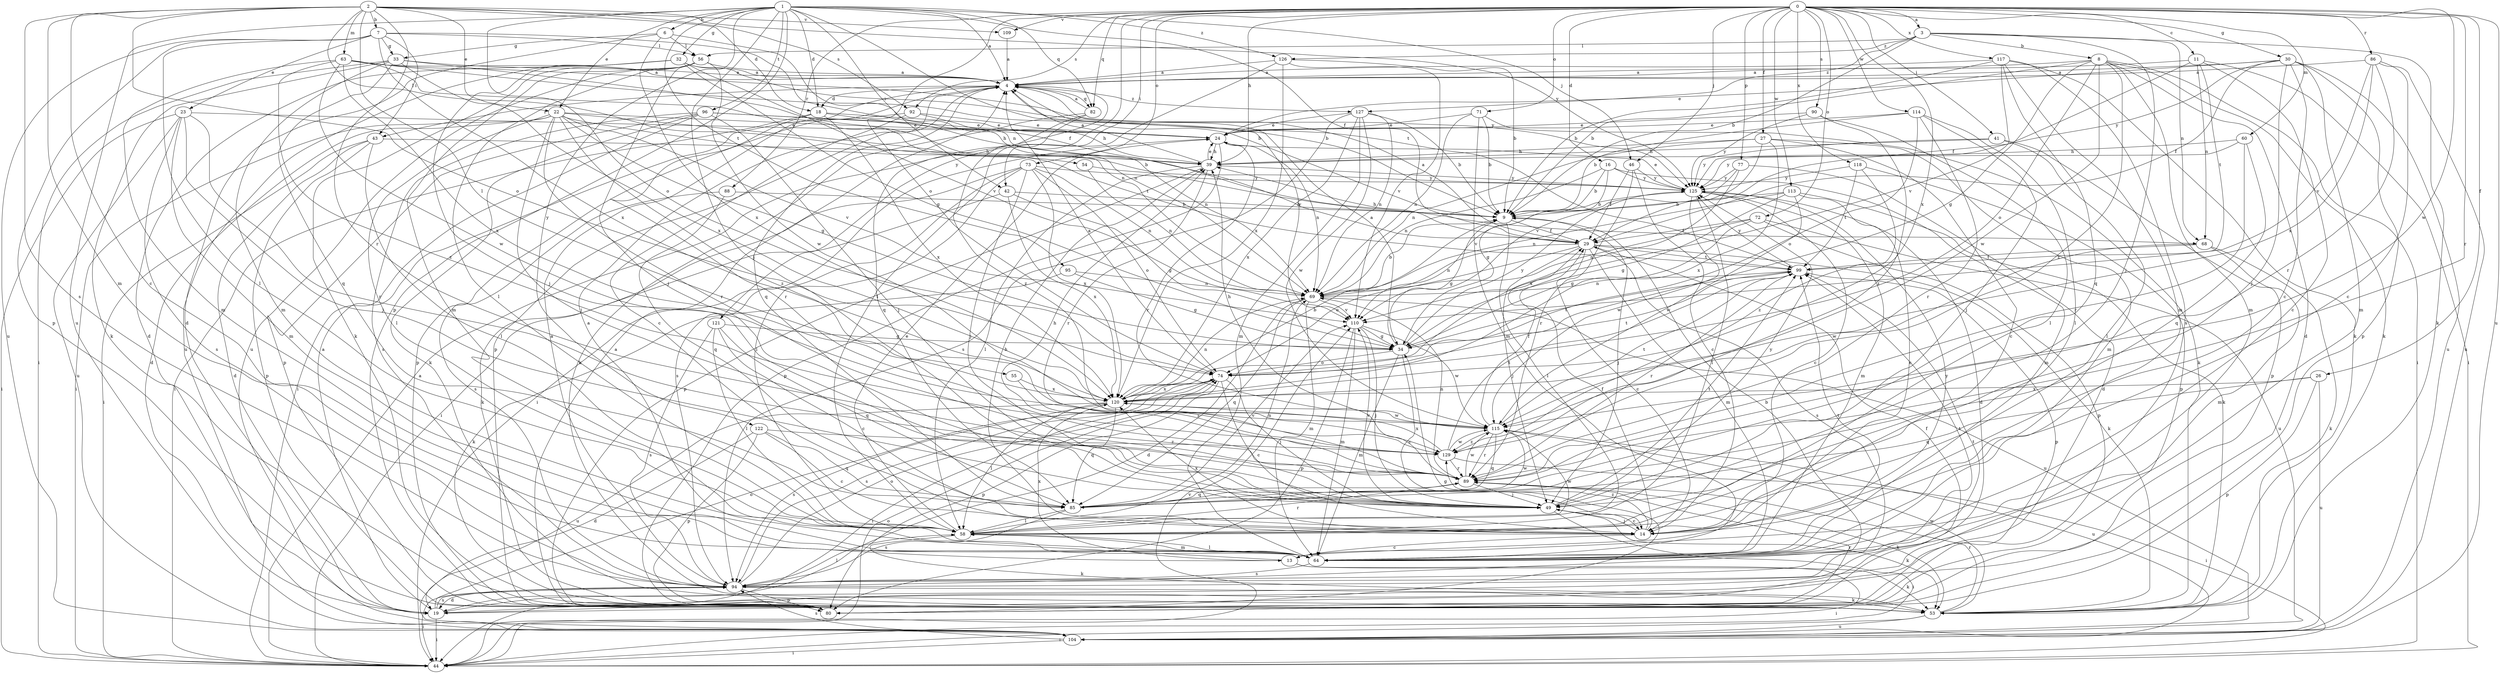 strict digraph  {
0;
1;
2;
3;
4;
6;
7;
8;
9;
11;
13;
14;
16;
18;
19;
22;
23;
24;
26;
27;
29;
30;
32;
33;
34;
39;
41;
42;
43;
44;
46;
49;
53;
54;
55;
56;
58;
60;
63;
64;
68;
69;
71;
72;
73;
74;
77;
80;
82;
85;
86;
88;
89;
90;
92;
94;
95;
96;
99;
104;
109;
110;
113;
114;
115;
117;
118;
120;
121;
122;
125;
126;
127;
129;
0 -> 3  [label=a];
0 -> 11  [label=c];
0 -> 16  [label=d];
0 -> 26  [label=f];
0 -> 27  [label=f];
0 -> 30  [label=g];
0 -> 39  [label=h];
0 -> 41  [label=i];
0 -> 42  [label=i];
0 -> 46  [label=j];
0 -> 60  [label=m];
0 -> 71  [label=o];
0 -> 72  [label=o];
0 -> 73  [label=o];
0 -> 74  [label=o];
0 -> 77  [label=p];
0 -> 82  [label=q];
0 -> 86  [label=r];
0 -> 88  [label=r];
0 -> 89  [label=r];
0 -> 90  [label=s];
0 -> 92  [label=s];
0 -> 104  [label=u];
0 -> 109  [label=v];
0 -> 113  [label=w];
0 -> 114  [label=w];
0 -> 115  [label=w];
0 -> 117  [label=x];
0 -> 118  [label=x];
0 -> 120  [label=x];
0 -> 121  [label=y];
1 -> 4  [label=a];
1 -> 6  [label=b];
1 -> 18  [label=d];
1 -> 22  [label=e];
1 -> 29  [label=f];
1 -> 32  [label=g];
1 -> 42  [label=i];
1 -> 46  [label=j];
1 -> 49  [label=j];
1 -> 74  [label=o];
1 -> 80  [label=p];
1 -> 82  [label=q];
1 -> 95  [label=t];
1 -> 96  [label=t];
1 -> 99  [label=t];
1 -> 104  [label=u];
1 -> 122  [label=y];
1 -> 126  [label=z];
2 -> 7  [label=b];
2 -> 13  [label=c];
2 -> 18  [label=d];
2 -> 22  [label=e];
2 -> 54  [label=l];
2 -> 55  [label=l];
2 -> 63  [label=m];
2 -> 64  [label=m];
2 -> 74  [label=o];
2 -> 89  [label=r];
2 -> 92  [label=s];
2 -> 94  [label=s];
2 -> 109  [label=v];
2 -> 125  [label=y];
3 -> 8  [label=b];
3 -> 9  [label=b];
3 -> 49  [label=j];
3 -> 53  [label=k];
3 -> 56  [label=l];
3 -> 68  [label=n];
3 -> 126  [label=z];
3 -> 127  [label=z];
4 -> 18  [label=d];
4 -> 43  [label=i];
4 -> 80  [label=p];
4 -> 82  [label=q];
4 -> 85  [label=q];
4 -> 110  [label=v];
4 -> 127  [label=z];
6 -> 19  [label=d];
6 -> 29  [label=f];
6 -> 33  [label=g];
6 -> 56  [label=l];
6 -> 120  [label=x];
7 -> 23  [label=e];
7 -> 33  [label=g];
7 -> 43  [label=i];
7 -> 56  [label=l];
7 -> 58  [label=l];
7 -> 68  [label=n];
7 -> 80  [label=p];
7 -> 104  [label=u];
7 -> 120  [label=x];
8 -> 4  [label=a];
8 -> 9  [label=b];
8 -> 19  [label=d];
8 -> 34  [label=g];
8 -> 44  [label=i];
8 -> 53  [label=k];
8 -> 64  [label=m];
8 -> 74  [label=o];
8 -> 115  [label=w];
8 -> 129  [label=z];
9 -> 29  [label=f];
9 -> 34  [label=g];
9 -> 49  [label=j];
9 -> 58  [label=l];
11 -> 4  [label=a];
11 -> 13  [label=c];
11 -> 29  [label=f];
11 -> 44  [label=i];
11 -> 68  [label=n];
11 -> 99  [label=t];
13 -> 4  [label=a];
13 -> 44  [label=i];
13 -> 53  [label=k];
13 -> 120  [label=x];
13 -> 125  [label=y];
14 -> 13  [label=c];
14 -> 29  [label=f];
14 -> 39  [label=h];
14 -> 49  [label=j];
14 -> 120  [label=x];
14 -> 129  [label=z];
16 -> 9  [label=b];
16 -> 34  [label=g];
16 -> 64  [label=m];
16 -> 69  [label=n];
16 -> 125  [label=y];
18 -> 24  [label=e];
18 -> 44  [label=i];
18 -> 69  [label=n];
18 -> 89  [label=r];
18 -> 120  [label=x];
19 -> 4  [label=a];
19 -> 44  [label=i];
19 -> 74  [label=o];
19 -> 94  [label=s];
19 -> 99  [label=t];
22 -> 9  [label=b];
22 -> 19  [label=d];
22 -> 24  [label=e];
22 -> 34  [label=g];
22 -> 44  [label=i];
22 -> 49  [label=j];
22 -> 58  [label=l];
22 -> 89  [label=r];
22 -> 99  [label=t];
22 -> 110  [label=v];
22 -> 129  [label=z];
23 -> 24  [label=e];
23 -> 44  [label=i];
23 -> 49  [label=j];
23 -> 64  [label=m];
23 -> 89  [label=r];
23 -> 94  [label=s];
23 -> 104  [label=u];
24 -> 39  [label=h];
24 -> 44  [label=i];
24 -> 69  [label=n];
24 -> 80  [label=p];
24 -> 89  [label=r];
26 -> 80  [label=p];
26 -> 85  [label=q];
26 -> 104  [label=u];
26 -> 120  [label=x];
27 -> 14  [label=c];
27 -> 39  [label=h];
27 -> 64  [label=m];
27 -> 69  [label=n];
27 -> 110  [label=v];
27 -> 120  [label=x];
29 -> 4  [label=a];
29 -> 14  [label=c];
29 -> 39  [label=h];
29 -> 49  [label=j];
29 -> 53  [label=k];
29 -> 64  [label=m];
29 -> 69  [label=n];
29 -> 74  [label=o];
29 -> 94  [label=s];
29 -> 99  [label=t];
30 -> 4  [label=a];
30 -> 14  [label=c];
30 -> 24  [label=e];
30 -> 29  [label=f];
30 -> 49  [label=j];
30 -> 64  [label=m];
30 -> 80  [label=p];
30 -> 104  [label=u];
30 -> 125  [label=y];
32 -> 4  [label=a];
32 -> 9  [label=b];
32 -> 19  [label=d];
32 -> 34  [label=g];
32 -> 49  [label=j];
32 -> 104  [label=u];
32 -> 110  [label=v];
33 -> 4  [label=a];
33 -> 44  [label=i];
33 -> 53  [label=k];
33 -> 64  [label=m];
33 -> 69  [label=n];
33 -> 85  [label=q];
33 -> 120  [label=x];
34 -> 4  [label=a];
34 -> 14  [label=c];
34 -> 64  [label=m];
34 -> 74  [label=o];
34 -> 99  [label=t];
34 -> 125  [label=y];
39 -> 4  [label=a];
39 -> 24  [label=e];
39 -> 58  [label=l];
39 -> 80  [label=p];
39 -> 89  [label=r];
39 -> 125  [label=y];
41 -> 39  [label=h];
41 -> 58  [label=l];
41 -> 80  [label=p];
41 -> 125  [label=y];
42 -> 9  [label=b];
42 -> 34  [label=g];
42 -> 53  [label=k];
42 -> 120  [label=x];
43 -> 19  [label=d];
43 -> 39  [label=h];
43 -> 44  [label=i];
43 -> 58  [label=l];
43 -> 80  [label=p];
44 -> 4  [label=a];
44 -> 74  [label=o];
44 -> 110  [label=v];
46 -> 14  [label=c];
46 -> 29  [label=f];
46 -> 89  [label=r];
46 -> 125  [label=y];
49 -> 14  [label=c];
49 -> 44  [label=i];
49 -> 53  [label=k];
49 -> 99  [label=t];
49 -> 110  [label=v];
49 -> 125  [label=y];
53 -> 44  [label=i];
53 -> 89  [label=r];
53 -> 104  [label=u];
53 -> 115  [label=w];
54 -> 69  [label=n];
54 -> 125  [label=y];
55 -> 120  [label=x];
55 -> 129  [label=z];
56 -> 4  [label=a];
56 -> 49  [label=j];
56 -> 53  [label=k];
56 -> 58  [label=l];
56 -> 64  [label=m];
56 -> 104  [label=u];
56 -> 115  [label=w];
58 -> 24  [label=e];
58 -> 53  [label=k];
58 -> 64  [label=m];
58 -> 69  [label=n];
58 -> 89  [label=r];
58 -> 115  [label=w];
60 -> 39  [label=h];
60 -> 85  [label=q];
60 -> 89  [label=r];
60 -> 125  [label=y];
63 -> 4  [label=a];
63 -> 9  [label=b];
63 -> 64  [label=m];
63 -> 69  [label=n];
63 -> 115  [label=w];
63 -> 120  [label=x];
63 -> 125  [label=y];
63 -> 129  [label=z];
64 -> 58  [label=l];
64 -> 94  [label=s];
64 -> 99  [label=t];
68 -> 53  [label=k];
68 -> 64  [label=m];
68 -> 99  [label=t];
68 -> 115  [label=w];
69 -> 9  [label=b];
69 -> 19  [label=d];
69 -> 64  [label=m];
69 -> 85  [label=q];
69 -> 104  [label=u];
69 -> 110  [label=v];
71 -> 9  [label=b];
71 -> 24  [label=e];
71 -> 53  [label=k];
71 -> 64  [label=m];
71 -> 69  [label=n];
72 -> 29  [label=f];
72 -> 34  [label=g];
72 -> 69  [label=n];
72 -> 80  [label=p];
72 -> 104  [label=u];
73 -> 44  [label=i];
73 -> 49  [label=j];
73 -> 58  [label=l];
73 -> 69  [label=n];
73 -> 74  [label=o];
73 -> 94  [label=s];
73 -> 120  [label=x];
73 -> 125  [label=y];
74 -> 4  [label=a];
74 -> 14  [label=c];
74 -> 44  [label=i];
74 -> 49  [label=j];
74 -> 80  [label=p];
74 -> 94  [label=s];
74 -> 99  [label=t];
74 -> 120  [label=x];
77 -> 19  [label=d];
77 -> 110  [label=v];
77 -> 120  [label=x];
77 -> 125  [label=y];
80 -> 4  [label=a];
80 -> 29  [label=f];
80 -> 34  [label=g];
80 -> 89  [label=r];
82 -> 4  [label=a];
82 -> 53  [label=k];
82 -> 85  [label=q];
82 -> 129  [label=z];
85 -> 58  [label=l];
85 -> 94  [label=s];
85 -> 110  [label=v];
85 -> 115  [label=w];
86 -> 4  [label=a];
86 -> 14  [label=c];
86 -> 89  [label=r];
86 -> 104  [label=u];
86 -> 110  [label=v];
86 -> 120  [label=x];
88 -> 9  [label=b];
88 -> 85  [label=q];
88 -> 94  [label=s];
89 -> 39  [label=h];
89 -> 49  [label=j];
89 -> 53  [label=k];
89 -> 69  [label=n];
89 -> 85  [label=q];
89 -> 115  [label=w];
90 -> 24  [label=e];
90 -> 58  [label=l];
90 -> 125  [label=y];
90 -> 129  [label=z];
92 -> 14  [label=c];
92 -> 24  [label=e];
92 -> 39  [label=h];
92 -> 80  [label=p];
94 -> 4  [label=a];
94 -> 9  [label=b];
94 -> 19  [label=d];
94 -> 44  [label=i];
94 -> 53  [label=k];
94 -> 58  [label=l];
94 -> 74  [label=o];
94 -> 80  [label=p];
94 -> 99  [label=t];
95 -> 34  [label=g];
95 -> 53  [label=k];
95 -> 69  [label=n];
96 -> 24  [label=e];
96 -> 39  [label=h];
96 -> 44  [label=i];
96 -> 49  [label=j];
96 -> 53  [label=k];
96 -> 80  [label=p];
96 -> 94  [label=s];
99 -> 69  [label=n];
99 -> 80  [label=p];
99 -> 89  [label=r];
99 -> 125  [label=y];
104 -> 44  [label=i];
104 -> 94  [label=s];
109 -> 4  [label=a];
110 -> 34  [label=g];
110 -> 49  [label=j];
110 -> 64  [label=m];
110 -> 80  [label=p];
110 -> 115  [label=w];
113 -> 9  [label=b];
113 -> 14  [label=c];
113 -> 34  [label=g];
113 -> 53  [label=k];
113 -> 69  [label=n];
113 -> 115  [label=w];
114 -> 9  [label=b];
114 -> 24  [label=e];
114 -> 49  [label=j];
114 -> 58  [label=l];
114 -> 74  [label=o];
114 -> 89  [label=r];
115 -> 29  [label=f];
115 -> 39  [label=h];
115 -> 85  [label=q];
115 -> 89  [label=r];
115 -> 99  [label=t];
115 -> 104  [label=u];
115 -> 129  [label=z];
117 -> 4  [label=a];
117 -> 9  [label=b];
117 -> 53  [label=k];
117 -> 64  [label=m];
117 -> 85  [label=q];
117 -> 94  [label=s];
117 -> 110  [label=v];
118 -> 80  [label=p];
118 -> 99  [label=t];
118 -> 125  [label=y];
118 -> 129  [label=z];
120 -> 9  [label=b];
120 -> 58  [label=l];
120 -> 69  [label=n];
120 -> 85  [label=q];
120 -> 94  [label=s];
120 -> 104  [label=u];
120 -> 115  [label=w];
121 -> 14  [label=c];
121 -> 34  [label=g];
121 -> 58  [label=l];
121 -> 85  [label=q];
121 -> 94  [label=s];
122 -> 14  [label=c];
122 -> 19  [label=d];
122 -> 80  [label=p];
122 -> 85  [label=q];
122 -> 129  [label=z];
125 -> 9  [label=b];
125 -> 14  [label=c];
125 -> 19  [label=d];
125 -> 24  [label=e];
125 -> 58  [label=l];
125 -> 64  [label=m];
125 -> 115  [label=w];
126 -> 4  [label=a];
126 -> 9  [label=b];
126 -> 58  [label=l];
126 -> 110  [label=v];
126 -> 120  [label=x];
127 -> 9  [label=b];
127 -> 24  [label=e];
127 -> 64  [label=m];
127 -> 69  [label=n];
127 -> 94  [label=s];
127 -> 115  [label=w];
127 -> 120  [label=x];
129 -> 44  [label=i];
129 -> 89  [label=r];
129 -> 99  [label=t];
129 -> 115  [label=w];
129 -> 120  [label=x];
}
